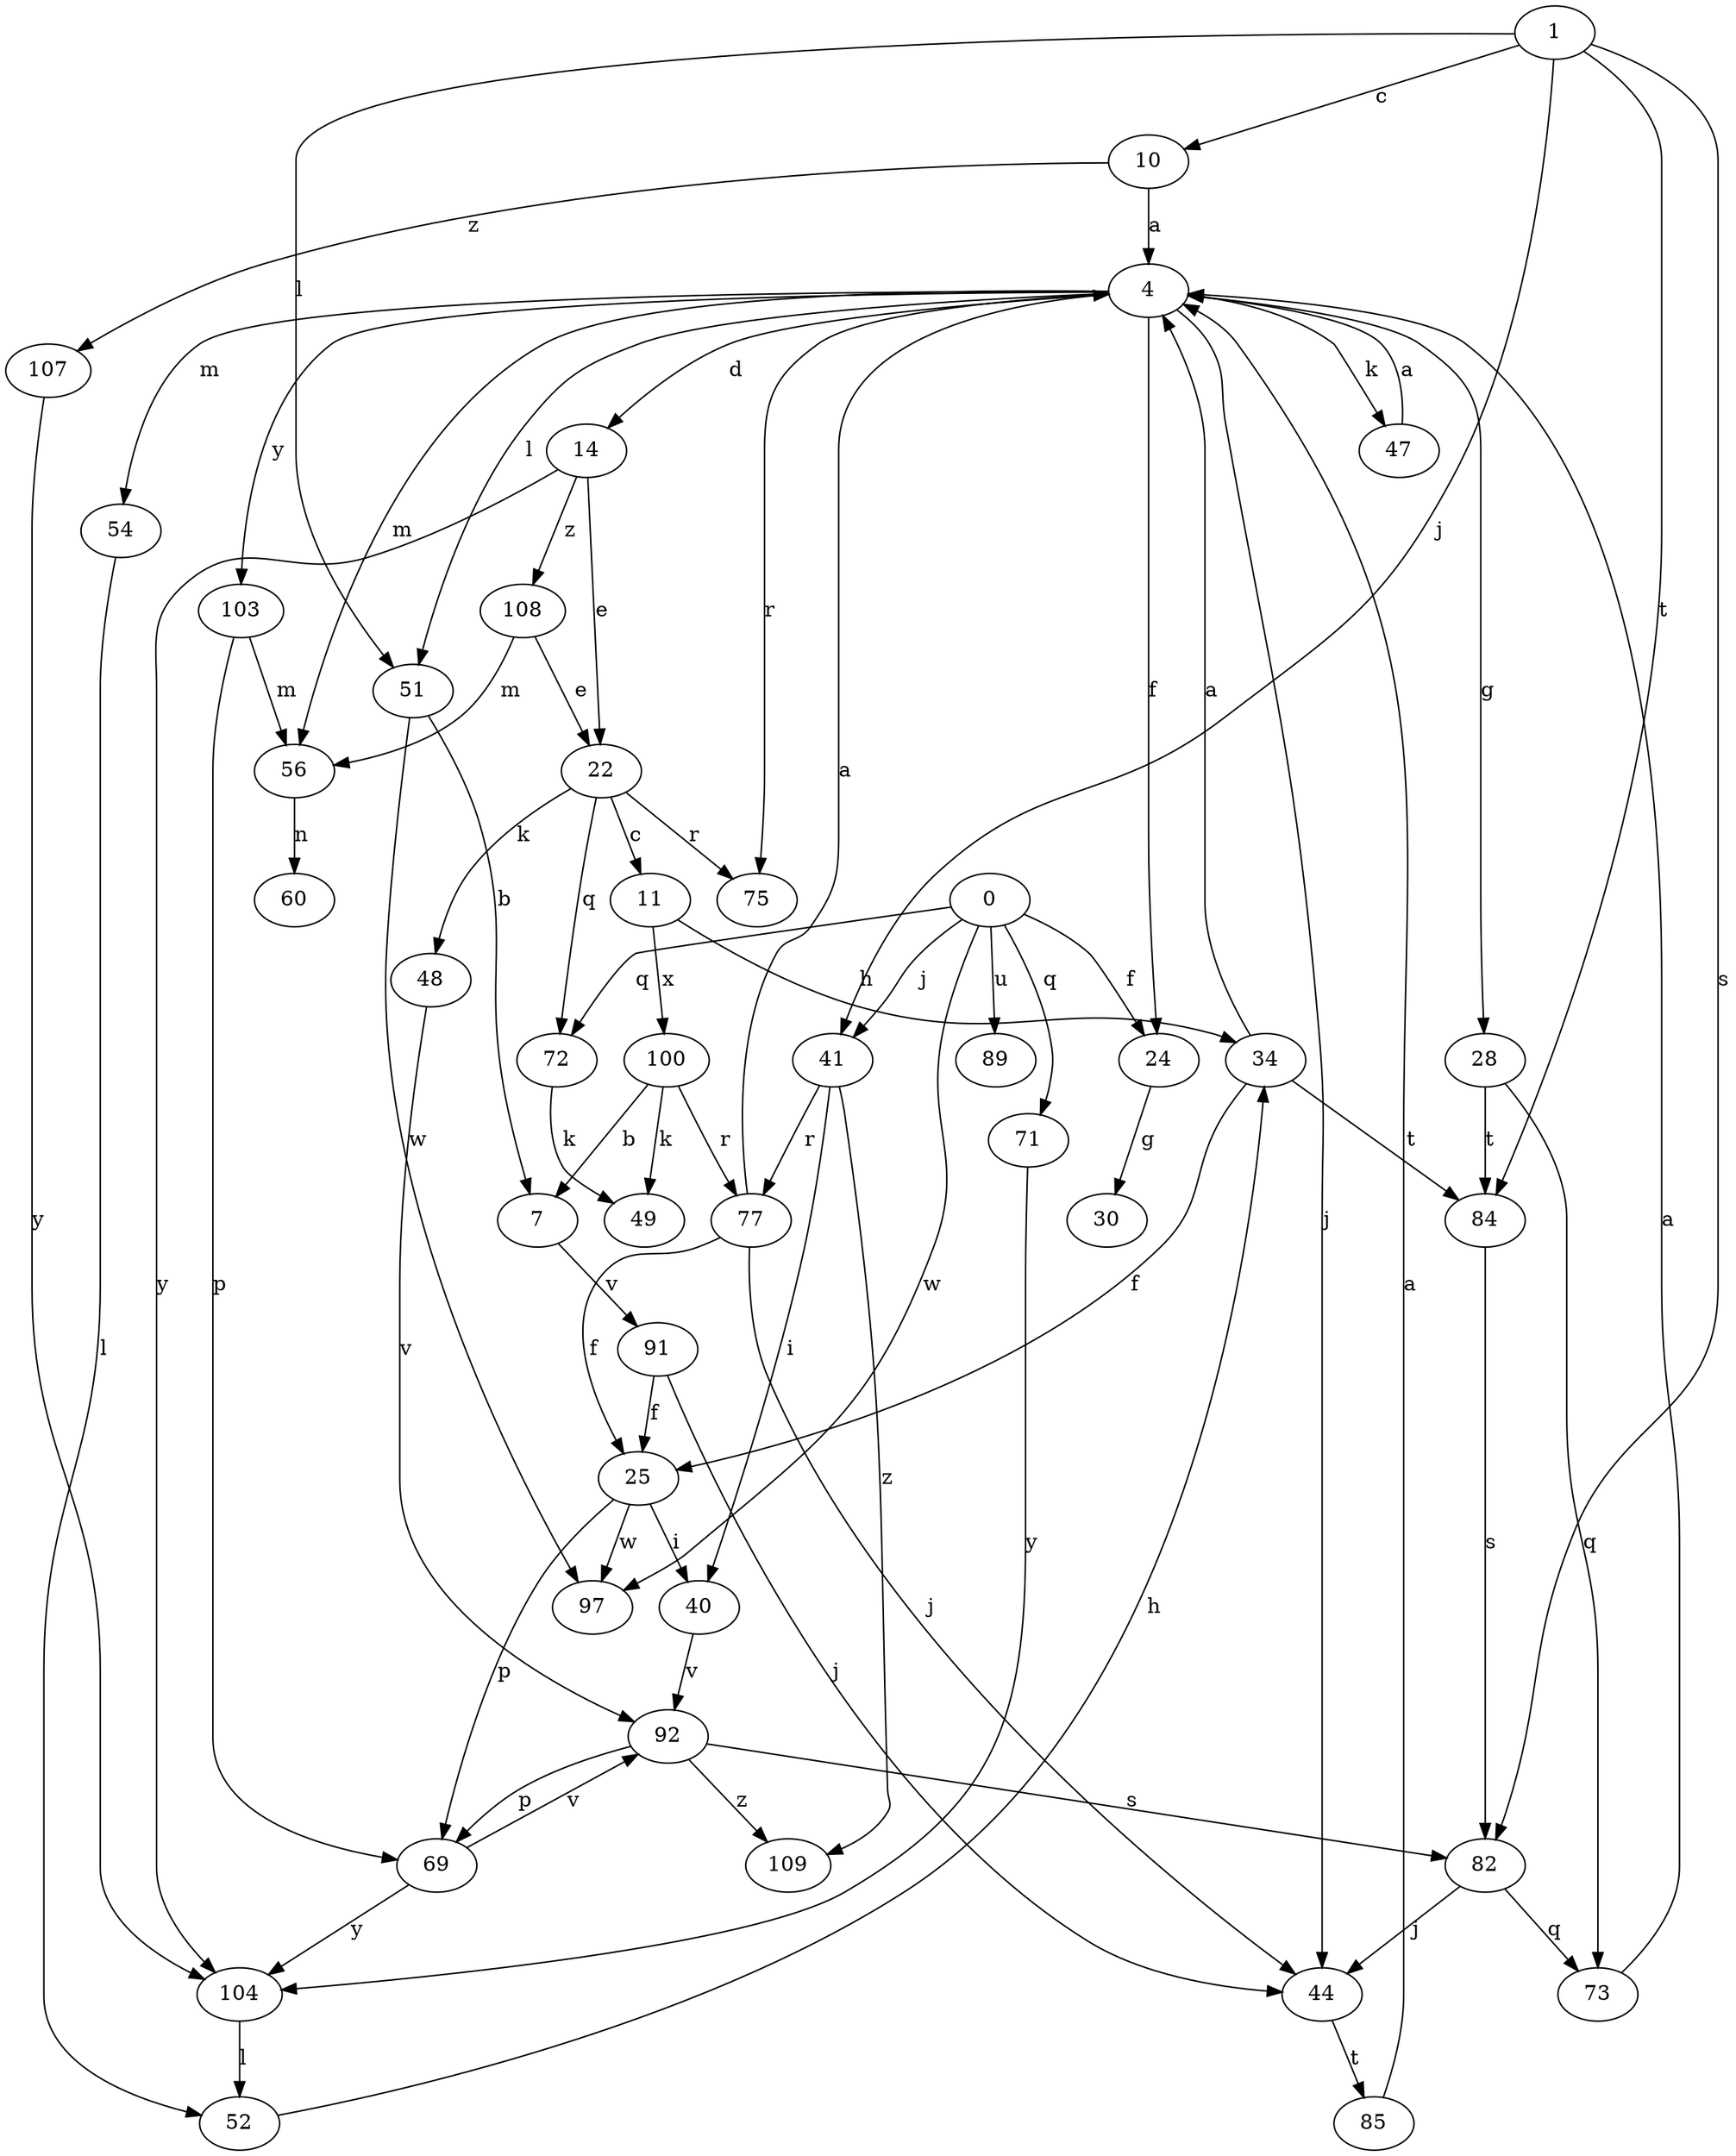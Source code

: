 strict digraph  {
1;
4;
7;
10;
11;
14;
22;
24;
25;
28;
30;
34;
40;
41;
44;
47;
48;
49;
51;
52;
54;
56;
60;
69;
0;
71;
72;
73;
75;
77;
82;
84;
85;
89;
91;
92;
97;
100;
103;
104;
107;
108;
109;
1 -> 10  [label=c];
1 -> 41  [label=j];
1 -> 51  [label=l];
1 -> 82  [label=s];
1 -> 84  [label=t];
4 -> 14  [label=d];
4 -> 24  [label=f];
4 -> 28  [label=g];
4 -> 44  [label=j];
4 -> 47  [label=k];
4 -> 51  [label=l];
4 -> 54  [label=m];
4 -> 56  [label=m];
4 -> 75  [label=r];
4 -> 103  [label=y];
7 -> 91  [label=v];
10 -> 4  [label=a];
10 -> 107  [label=z];
11 -> 34  [label=h];
11 -> 100  [label=x];
14 -> 22  [label=e];
14 -> 104  [label=y];
14 -> 108  [label=z];
22 -> 11  [label=c];
22 -> 48  [label=k];
22 -> 72  [label=q];
22 -> 75  [label=r];
24 -> 30  [label=g];
25 -> 40  [label=i];
25 -> 69  [label=p];
25 -> 97  [label=w];
28 -> 73  [label=q];
28 -> 84  [label=t];
34 -> 4  [label=a];
34 -> 25  [label=f];
34 -> 84  [label=t];
40 -> 92  [label=v];
41 -> 40  [label=i];
41 -> 77  [label=r];
41 -> 109  [label=z];
44 -> 85  [label=t];
47 -> 4  [label=a];
48 -> 92  [label=v];
51 -> 7  [label=b];
51 -> 97  [label=w];
52 -> 34  [label=h];
54 -> 52  [label=l];
56 -> 60  [label=n];
69 -> 92  [label=v];
69 -> 104  [label=y];
0 -> 24  [label=f];
0 -> 41  [label=j];
0 -> 71  [label=q];
0 -> 72  [label=q];
0 -> 89  [label=u];
0 -> 97  [label=w];
71 -> 104  [label=y];
72 -> 49  [label=k];
73 -> 4  [label=a];
77 -> 4  [label=a];
77 -> 25  [label=f];
77 -> 44  [label=j];
82 -> 44  [label=j];
82 -> 73  [label=q];
84 -> 82  [label=s];
85 -> 4  [label=a];
91 -> 25  [label=f];
91 -> 44  [label=j];
92 -> 69  [label=p];
92 -> 82  [label=s];
92 -> 109  [label=z];
100 -> 7  [label=b];
100 -> 49  [label=k];
100 -> 77  [label=r];
103 -> 56  [label=m];
103 -> 69  [label=p];
104 -> 52  [label=l];
107 -> 104  [label=y];
108 -> 22  [label=e];
108 -> 56  [label=m];
}
